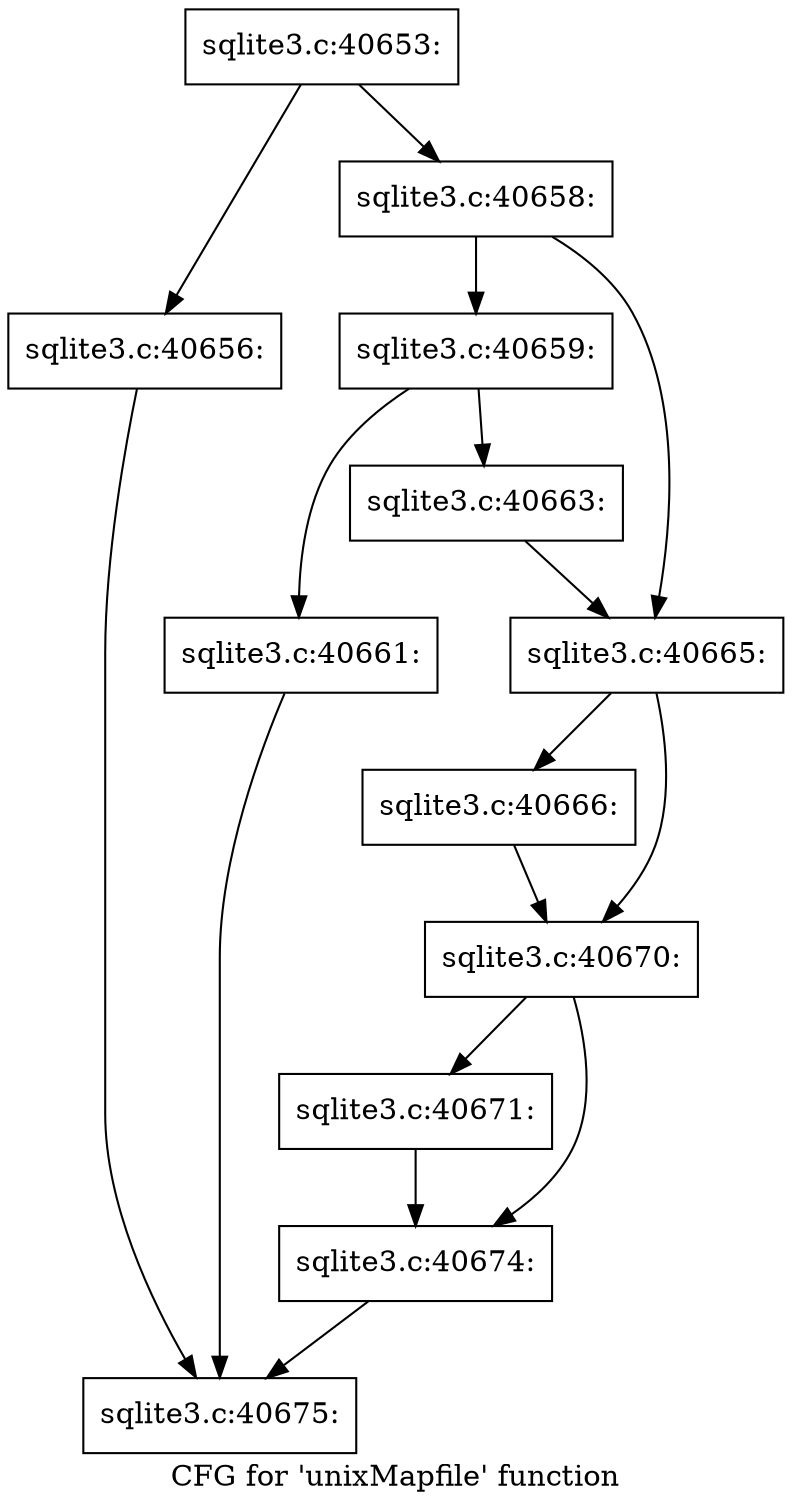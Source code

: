 digraph "CFG for 'unixMapfile' function" {
	label="CFG for 'unixMapfile' function";

	Node0x55c0f70f0dc0 [shape=record,label="{sqlite3.c:40653:}"];
	Node0x55c0f70f0dc0 -> Node0x55c0f70f3460;
	Node0x55c0f70f0dc0 -> Node0x55c0f6f81550;
	Node0x55c0f70f3460 [shape=record,label="{sqlite3.c:40656:}"];
	Node0x55c0f70f3460 -> Node0x55c0f537b2a0;
	Node0x55c0f6f81550 [shape=record,label="{sqlite3.c:40658:}"];
	Node0x55c0f6f81550 -> Node0x55c0f70f4d90;
	Node0x55c0f6f81550 -> Node0x55c0f70f4de0;
	Node0x55c0f70f4d90 [shape=record,label="{sqlite3.c:40659:}"];
	Node0x55c0f70f4d90 -> Node0x55c0f70f5470;
	Node0x55c0f70f4d90 -> Node0x55c0f70f54c0;
	Node0x55c0f70f5470 [shape=record,label="{sqlite3.c:40661:}"];
	Node0x55c0f70f5470 -> Node0x55c0f537b2a0;
	Node0x55c0f70f54c0 [shape=record,label="{sqlite3.c:40663:}"];
	Node0x55c0f70f54c0 -> Node0x55c0f70f4de0;
	Node0x55c0f70f4de0 [shape=record,label="{sqlite3.c:40665:}"];
	Node0x55c0f70f4de0 -> Node0x55c0f70f6130;
	Node0x55c0f70f4de0 -> Node0x55c0f70f6180;
	Node0x55c0f70f6130 [shape=record,label="{sqlite3.c:40666:}"];
	Node0x55c0f70f6130 -> Node0x55c0f70f6180;
	Node0x55c0f70f6180 [shape=record,label="{sqlite3.c:40670:}"];
	Node0x55c0f70f6180 -> Node0x55c0f70f6b10;
	Node0x55c0f70f6180 -> Node0x55c0f70f6b60;
	Node0x55c0f70f6b10 [shape=record,label="{sqlite3.c:40671:}"];
	Node0x55c0f70f6b10 -> Node0x55c0f70f6b60;
	Node0x55c0f70f6b60 [shape=record,label="{sqlite3.c:40674:}"];
	Node0x55c0f70f6b60 -> Node0x55c0f537b2a0;
	Node0x55c0f537b2a0 [shape=record,label="{sqlite3.c:40675:}"];
}
